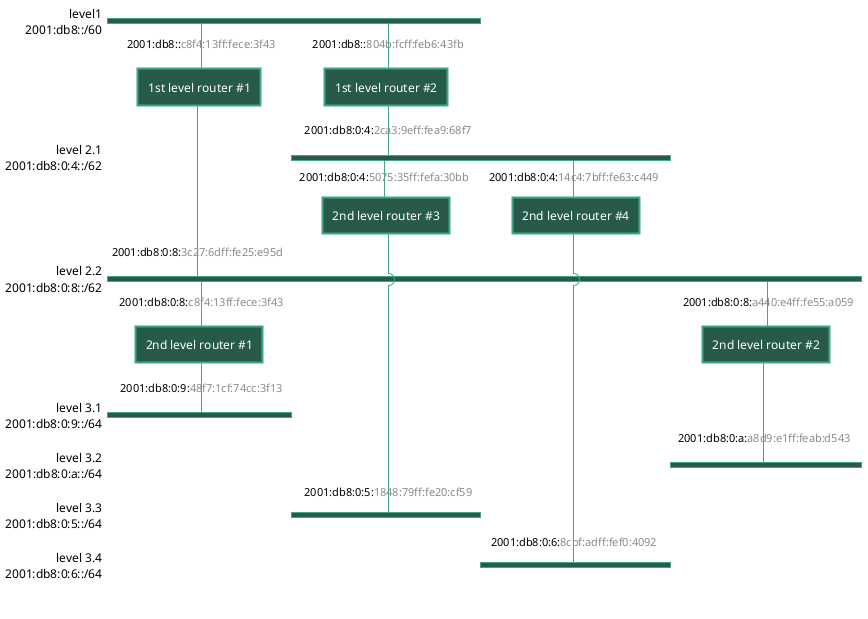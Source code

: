 ' to generate SVG run plantuml -tsvg gnrc_ipv6_auto_subnets.puml
@startuml
<style>
nwdiagDiagram {
	network {
		BackGroundColor #275a4b
		LineColor	#3fa687
		LineThickness	2.0
	}

	server {
		BackGroundColor #275a4b
		LineColor	#3fa687
		FontColor	#white
		LineThickness	2.0
	}

	arrow {
		LineColor	#3fa687
		LineThickness	2.0
	}
}
</style>

nwdiag {

	network level1 {
		address = "2001:db8::/60";

		router_a [address = "2001:db8::<color:#8a8a8a>c8f4:13ff:fece:3f43", description = "1st level router #1"];
		router_b [address = "2001:db8::<color:#8a8a8a>804b:fcff:feb6:43fb", description = "1st level router #2"];
	}

	network level2_1 {
		address = "2001:db8:0:4::/62";
		description = "level 2.1"

		router_b [address = "2001:db8:0:4:<color:#8a8a8a>2ca3:9eff:fea9:68f7"];
		router_e [address = "2001:db8:0:4:<color:#8a8a8a>5075:35ff:fefa:30bb", description = "2nd level router #3"];
		router_f [address = "2001:db8:0:4:<color:#8a8a8a>14c4:7bff:fe63:c449", description = "2nd level router #4"];
	}

	network level2_2 {
		address = "2001:db8:0:8::/62";
		description = "level 2.2"

		router_a [address = "2001:db8:0:8:<color:#8a8a8a>3c27:6dff:fe25:e95d"];
		router_c [address = "2001:db8:0:8:<color:#8a8a8a>c8f4:13ff:fece:3f43", description = "2nd level router #1"];
		router_d [address = "2001:db8:0:8:<color:#8a8a8a>a440:e4ff:fe55:a059", description = "2nd level router #2"];
	}

	network level3_1 {
		address = "2001:db8:0:9::/64";
		description = "level 3.1"

		router_c [address = "2001:db8:0:9:<color:#8a8a8a>48f7:1cf:74cc:3f13"];
	}

	network level3_2 {
		address = "2001:db8:0:a::/64";
		description = "level 3.2"

		router_d [address = "2001:db8:0:a:<color:#8a8a8a>a8d9:e1ff:feab:d543"];
	}

	network level3_3 {
		address = "2001:db8:0:5::/64";
		description = "level 3.3"

		router_e [address = "2001:db8:0:5:<color:#8a8a8a>1848:79ff:fe20:cf59"];
	}

	network level3_4 {
		address = "2001:db8:0:6::/64";
		description = "level 3.4"

		router_f [address = "2001:db8:0:6:<color:#8a8a8a>8cbf:adff:fef0:4092"];
	}
}
@enduml

